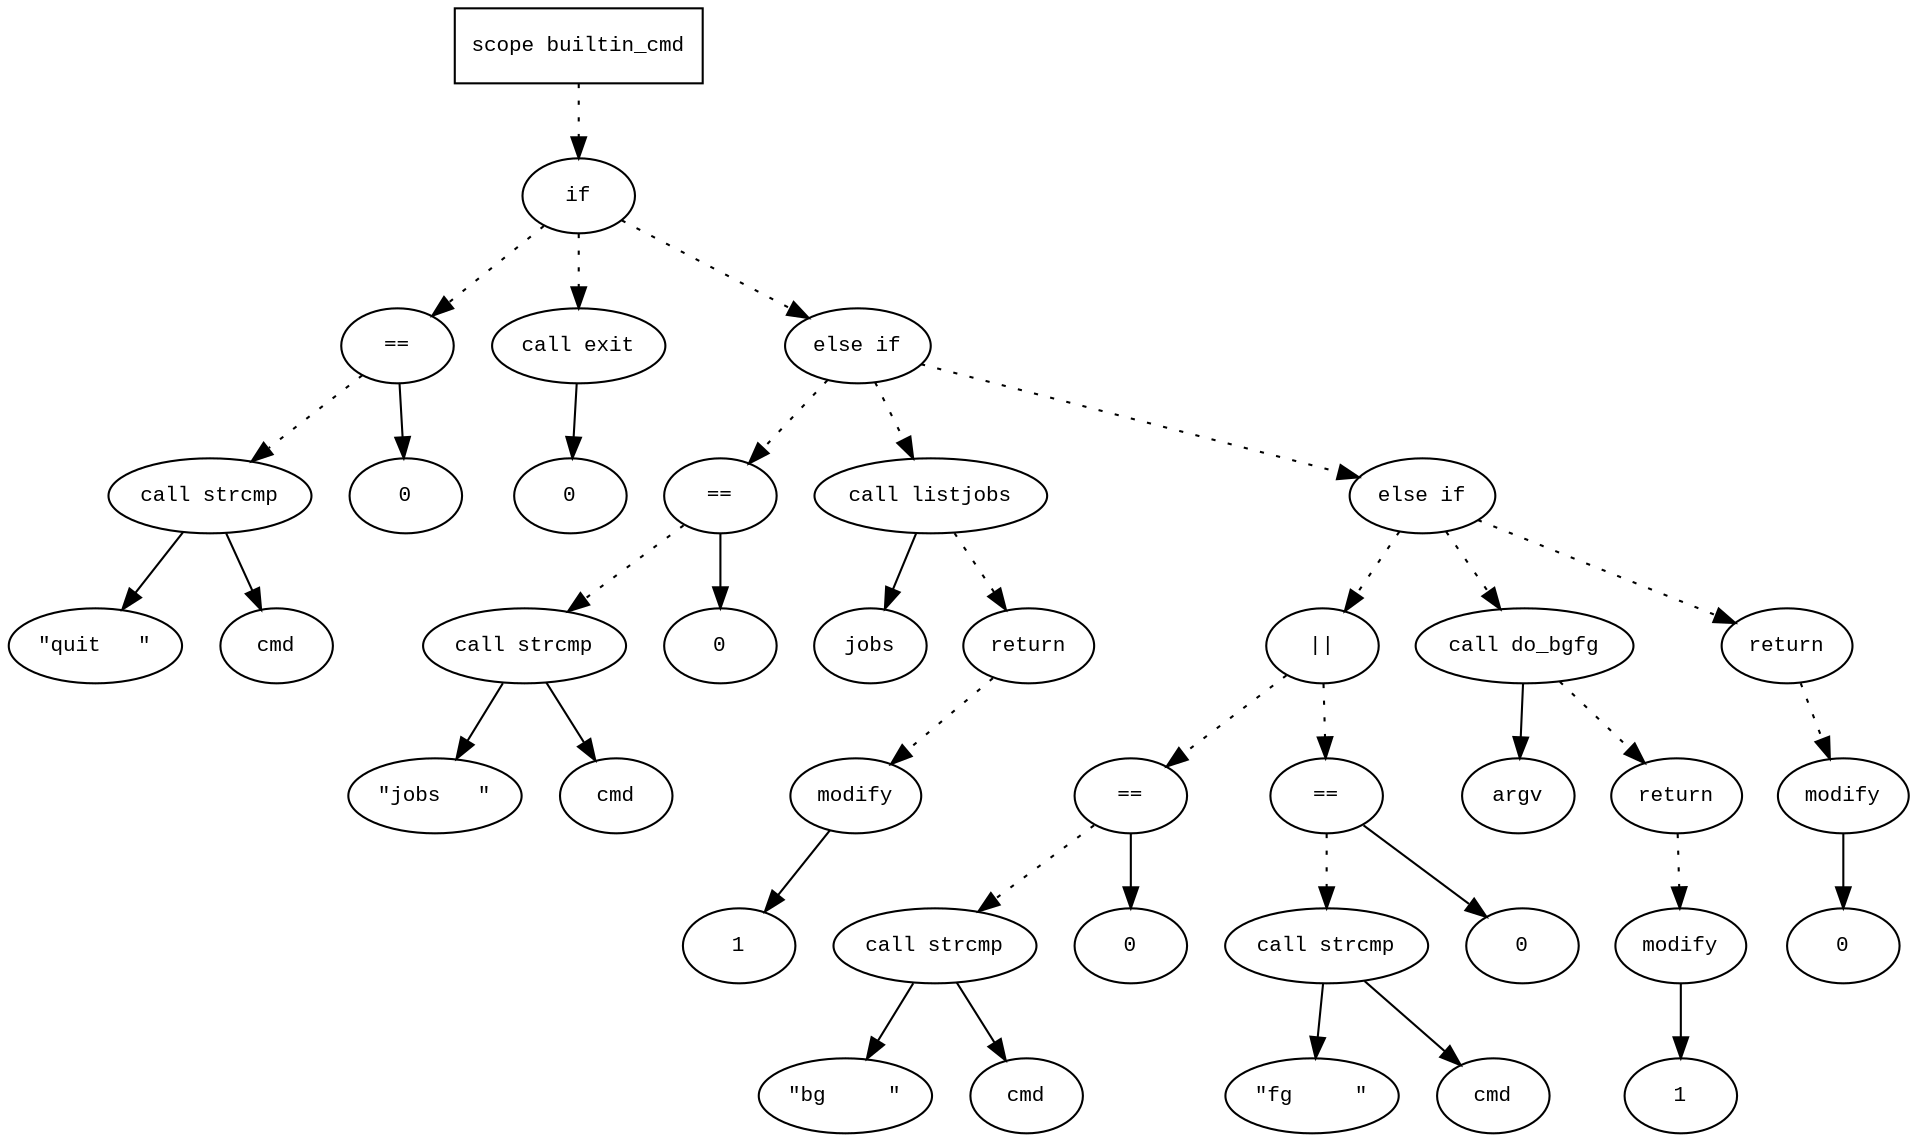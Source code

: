 digraph AST {
  graph [fontname="Times New Roman",fontsize=10];
  node  [fontname="Courier New",fontsize=10];
  edge  [fontname="Times New Roman",fontsize=10];

  node1 [label="scope builtin_cmd",shape=box];
  node2 [label="if",shape=ellipse];
  node1 -> node2 [style=dotted];
  node3 [label="==",shape=ellipse];
  node4 [label="call strcmp",shape=ellipse];
  node5 [label="\"quit   \"",shape=ellipse];
  node4 -> node5;
  node6 [label="cmd",shape=ellipse];
  node4 -> node6;
  node3 -> node4 [style=dotted];
  node7 [label="0",shape=ellipse];
  node3 -> node7;
  node2 -> node3 [style=dotted];
  node8 [label="call exit",shape=ellipse];
  node9 [label="0",shape=ellipse];
  node8 -> node9;
  node2 -> node8 [style=dotted];
  node10 [label="else if",shape=ellipse];
  node2 -> node10 [style=dotted];
  node11 [label="==",shape=ellipse];
  node12 [label="call strcmp",shape=ellipse];
  node13 [label="\"jobs   \"",shape=ellipse];
  node12 -> node13;
  node14 [label="cmd",shape=ellipse];
  node12 -> node14;
  node11 -> node12 [style=dotted];
  node15 [label="0",shape=ellipse];
  node11 -> node15;
  node10 -> node11 [style=dotted];
  node16 [label="call listjobs",shape=ellipse];
  node17 [label="jobs",shape=ellipse];
  node16 -> node17;
  node10 -> node16 [style=dotted];
  node18 [label="return",shape=ellipse];
  node19 [label="modify",shape=ellipse];
  node20 [label="1",shape=ellipse];
  node19 -> node20;
  node18 -> node19 [style=dotted];
  node16 -> node18 [style=dotted];
  node21 [label="else if",shape=ellipse];
  node10 -> node21 [style=dotted];
  node22 [label="||",shape=ellipse];
  node23 [label="==",shape=ellipse];
  node24 [label="call strcmp",shape=ellipse];
  node25 [label="\"bg     \"",shape=ellipse];
  node24 -> node25;
  node26 [label="cmd",shape=ellipse];
  node24 -> node26;
  node23 -> node24 [style=dotted];
  node27 [label="0",shape=ellipse];
  node23 -> node27;
  node22 -> node23 [style=dotted];
  node28 [label="==",shape=ellipse];
  node29 [label="call strcmp",shape=ellipse];
  node30 [label="\"fg     \"",shape=ellipse];
  node29 -> node30;
  node31 [label="cmd",shape=ellipse];
  node29 -> node31;
  node28 -> node29 [style=dotted];
  node32 [label="0",shape=ellipse];
  node28 -> node32;
  node22 -> node28 [style=dotted];
  node21 -> node22 [style=dotted];
  node33 [label="call do_bgfg",shape=ellipse];
  node34 [label="argv",shape=ellipse];
  node33 -> node34;
  node21 -> node33 [style=dotted];
  node35 [label="return",shape=ellipse];
  node36 [label="modify",shape=ellipse];
  node37 [label="1",shape=ellipse];
  node36 -> node37;
  node35 -> node36 [style=dotted];
  node33 -> node35 [style=dotted];
  node38 [label="return",shape=ellipse];
  node39 [label="modify",shape=ellipse];
  node40 [label="0",shape=ellipse];
  node39 -> node40;
  node38 -> node39 [style=dotted];
  node21 -> node38 [style=dotted];
} 
